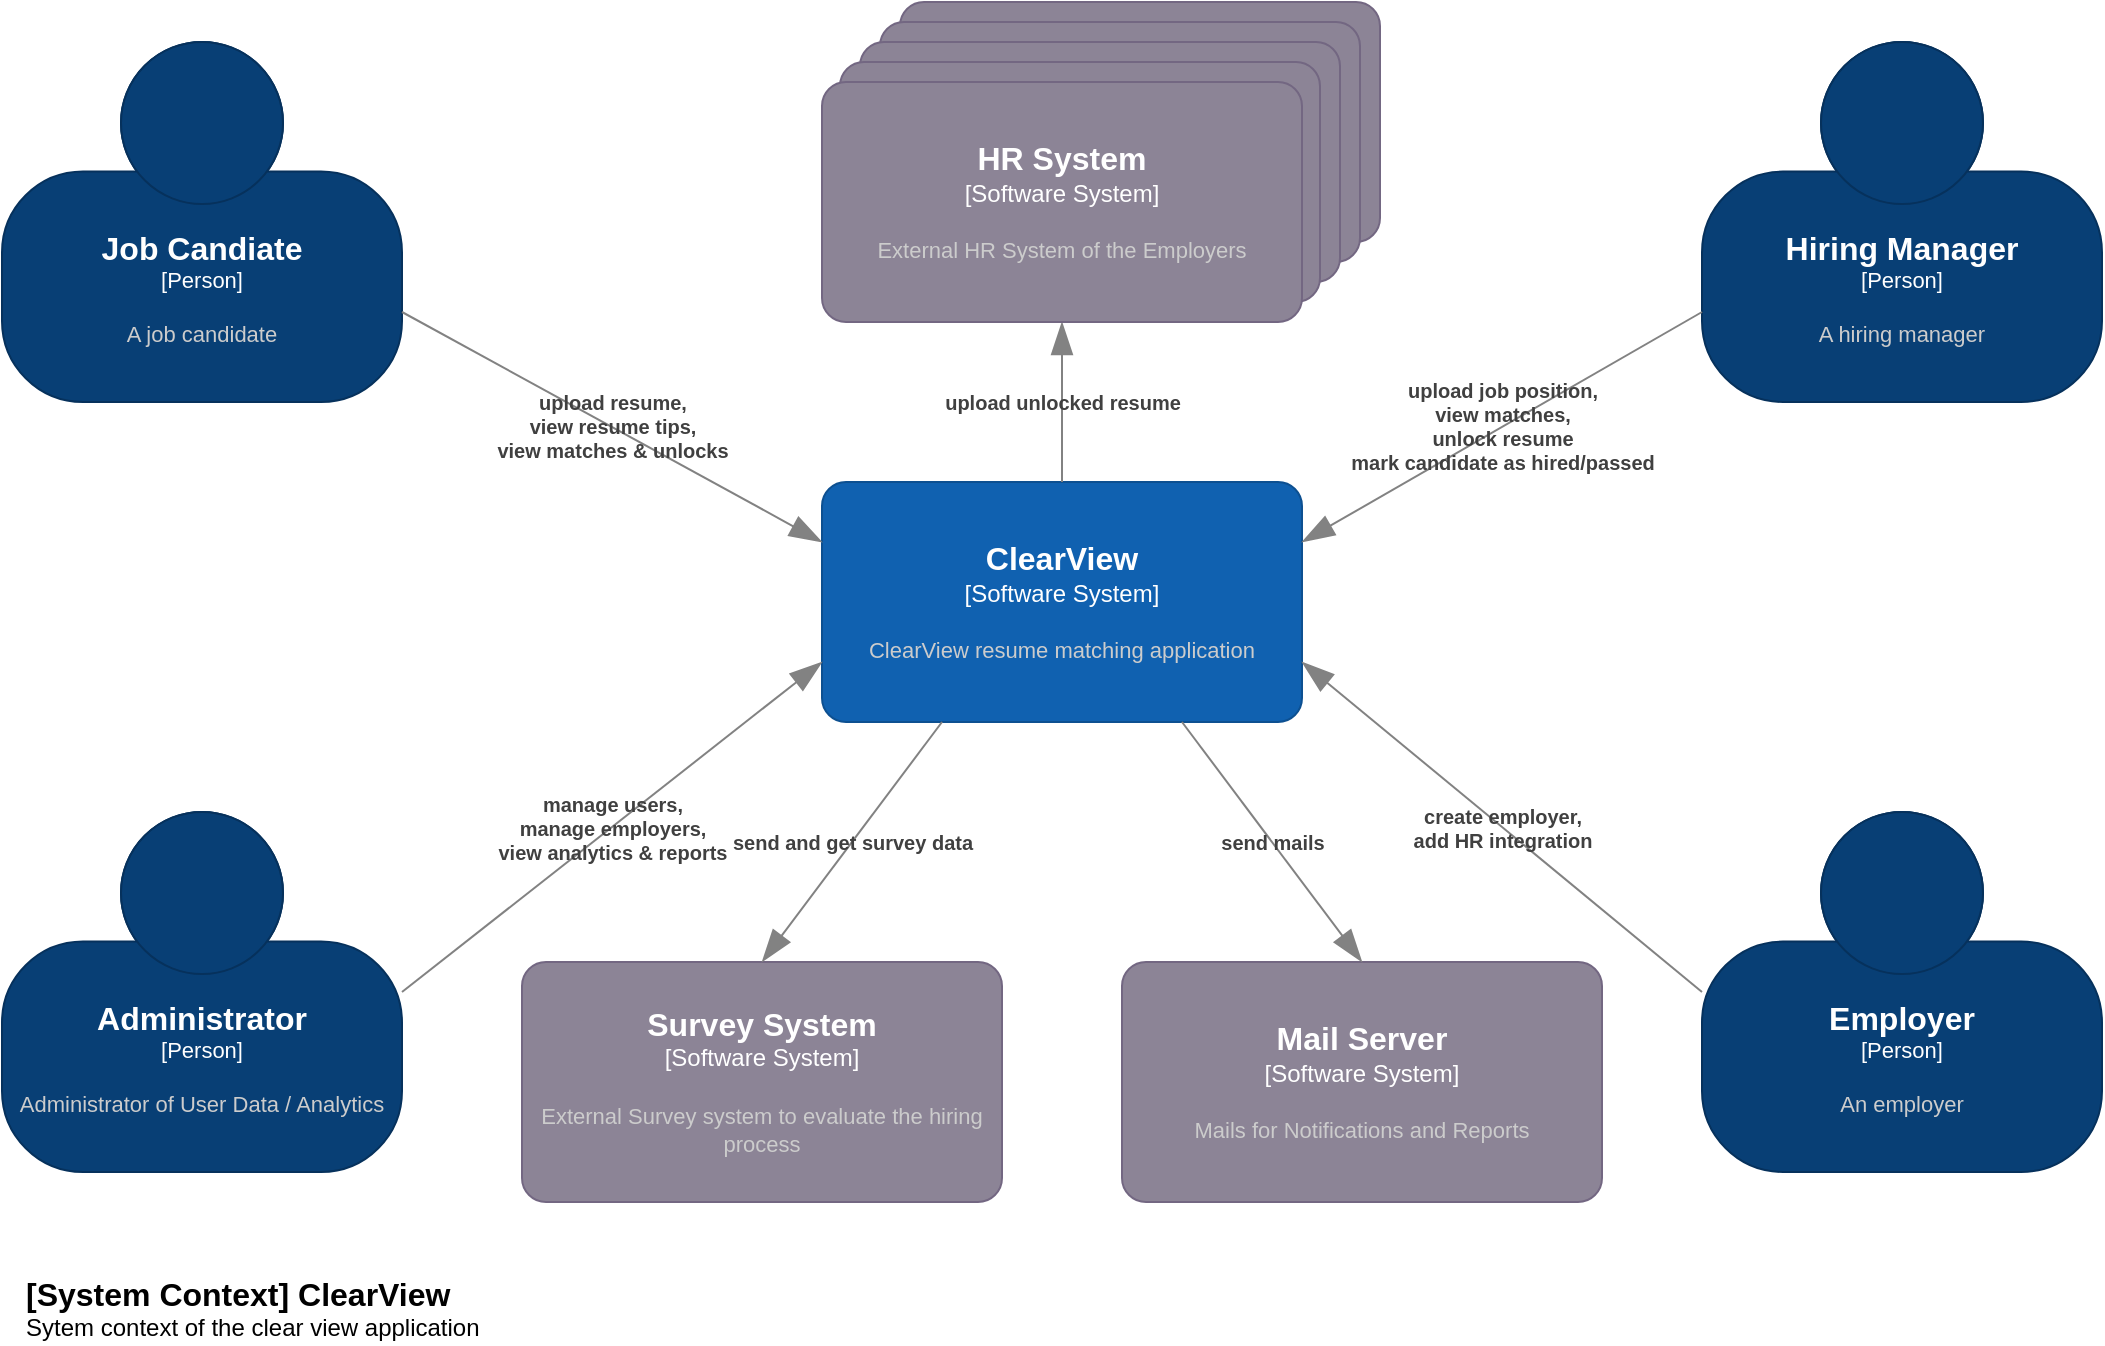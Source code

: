 <mxfile>
    <diagram name="C1-Context" id="orKJ-bLmCY92PbJSKMdl">
        <mxGraphModel dx="2563" dy="964" grid="1" gridSize="10" guides="1" tooltips="1" connect="1" arrows="1" fold="1" page="1" pageScale="1" pageWidth="827" pageHeight="1169" math="0" shadow="0">
            <root>
                <mxCell id="0"/>
                <mxCell id="1" parent="0"/>
                <object placeholders="1" c4Name="HR System" c4Type="Software System" c4Description="External HR System of the Employers" label="&lt;font style=&quot;font-size: 16px&quot;&gt;&lt;b&gt;%c4Name%&lt;/b&gt;&lt;/font&gt;&lt;div&gt;[%c4Type%]&lt;/div&gt;&lt;br&gt;&lt;div&gt;&lt;font style=&quot;font-size: 11px&quot;&gt;&lt;font color=&quot;#cccccc&quot;&gt;%c4Description%&lt;/font&gt;&lt;/div&gt;" id="eFHzzo4pLUdi0ZlvFT-U-2">
                    <mxCell style="rounded=1;whiteSpace=wrap;html=1;labelBackgroundColor=none;fillColor=#8C8496;fontColor=#ffffff;align=center;arcSize=10;strokeColor=#736782;metaEdit=1;resizable=0;points=[[0.25,0,0],[0.5,0,0],[0.75,0,0],[1,0.25,0],[1,0.5,0],[1,0.75,0],[0.75,1,0],[0.5,1,0],[0.25,1,0],[0,0.75,0],[0,0.5,0],[0,0.25,0]];" parent="1" vertex="1">
                        <mxGeometry x="319" width="240" height="120" as="geometry"/>
                    </mxCell>
                </object>
                <object placeholders="1" c4Name="HR System" c4Type="Software System" c4Description="External HR System of the Employers" label="&lt;font style=&quot;font-size: 16px&quot;&gt;&lt;b&gt;%c4Name%&lt;/b&gt;&lt;/font&gt;&lt;div&gt;[%c4Type%]&lt;/div&gt;&lt;br&gt;&lt;div&gt;&lt;font style=&quot;font-size: 11px&quot;&gt;&lt;font color=&quot;#cccccc&quot;&gt;%c4Description%&lt;/font&gt;&lt;/div&gt;" id="eFHzzo4pLUdi0ZlvFT-U-1">
                    <mxCell style="rounded=1;whiteSpace=wrap;html=1;labelBackgroundColor=none;fillColor=#8C8496;fontColor=#ffffff;align=center;arcSize=10;strokeColor=#736782;metaEdit=1;resizable=0;points=[[0.25,0,0],[0.5,0,0],[0.75,0,0],[1,0.25,0],[1,0.5,0],[1,0.75,0],[0.75,1,0],[0.5,1,0],[0.25,1,0],[0,0.75,0],[0,0.5,0],[0,0.25,0]];" parent="1" vertex="1">
                        <mxGeometry x="309" y="10" width="240" height="120" as="geometry"/>
                    </mxCell>
                </object>
                <object placeholders="1" c4Name="Job Candiate" c4Type="Person" c4Description="A job candidate" label="&lt;font style=&quot;font-size: 16px&quot;&gt;&lt;b&gt;%c4Name%&lt;/b&gt;&lt;/font&gt;&lt;div&gt;[%c4Type%]&lt;/div&gt;&lt;br&gt;&lt;div&gt;&lt;font style=&quot;font-size: 11px&quot;&gt;&lt;font color=&quot;#cccccc&quot;&gt;%c4Description%&lt;/font&gt;&lt;/div&gt;" id="pHdfoKUwq0vU1qSrCX2p-1">
                    <mxCell style="html=1;fontSize=11;dashed=0;whiteSpace=wrap;fillColor=#083F75;strokeColor=#06315C;fontColor=#ffffff;shape=mxgraph.c4.person2;align=center;metaEdit=1;points=[[0.5,0,0],[1,0.5,0],[1,0.75,0],[0.75,1,0],[0.5,1,0],[0.25,1,0],[0,0.75,0],[0,0.5,0]];resizable=0;" parent="1" vertex="1">
                        <mxGeometry x="-130" y="20" width="200" height="180" as="geometry"/>
                    </mxCell>
                </object>
                <object placeholders="1" c4Name="Hiring Manager" c4Type="Person" c4Description="A hiring manager" label="&lt;font style=&quot;font-size: 16px&quot;&gt;&lt;b&gt;%c4Name%&lt;/b&gt;&lt;/font&gt;&lt;div&gt;[%c4Type%]&lt;/div&gt;&lt;br&gt;&lt;div&gt;&lt;font style=&quot;font-size: 11px&quot;&gt;&lt;font color=&quot;#cccccc&quot;&gt;%c4Description%&lt;/font&gt;&lt;/div&gt;" id="pHdfoKUwq0vU1qSrCX2p-2">
                    <mxCell style="html=1;fontSize=11;dashed=0;whiteSpace=wrap;fillColor=#083F75;strokeColor=#06315C;fontColor=#ffffff;shape=mxgraph.c4.person2;align=center;metaEdit=1;points=[[0.5,0,0],[1,0.5,0],[1,0.75,0],[0.75,1,0],[0.5,1,0],[0.25,1,0],[0,0.75,0],[0,0.5,0]];resizable=0;" parent="1" vertex="1">
                        <mxGeometry x="720" y="20" width="200" height="180" as="geometry"/>
                    </mxCell>
                </object>
                <object placeholders="1" c4Name="HR System" c4Type="Software System" c4Description="External HR System of the Employers" label="&lt;font style=&quot;font-size: 16px&quot;&gt;&lt;b&gt;%c4Name%&lt;/b&gt;&lt;/font&gt;&lt;div&gt;[%c4Type%]&lt;/div&gt;&lt;br&gt;&lt;div&gt;&lt;font style=&quot;font-size: 11px&quot;&gt;&lt;font color=&quot;#cccccc&quot;&gt;%c4Description%&lt;/font&gt;&lt;/div&gt;" id="pHdfoKUwq0vU1qSrCX2p-3">
                    <mxCell style="rounded=1;whiteSpace=wrap;html=1;labelBackgroundColor=none;fillColor=#8C8496;fontColor=#ffffff;align=center;arcSize=10;strokeColor=#736782;metaEdit=1;resizable=0;points=[[0.25,0,0],[0.5,0,0],[0.75,0,0],[1,0.25,0],[1,0.5,0],[1,0.75,0],[0.75,1,0],[0.5,1,0],[0.25,1,0],[0,0.75,0],[0,0.5,0],[0,0.25,0]];" parent="1" vertex="1">
                        <mxGeometry x="299" y="20" width="240" height="120" as="geometry"/>
                    </mxCell>
                </object>
                <object placeholders="1" c4Name="Administrator" c4Type="Person" c4Description="Administrator of User Data / Analytics" label="&lt;font style=&quot;font-size: 16px&quot;&gt;&lt;b&gt;%c4Name%&lt;/b&gt;&lt;/font&gt;&lt;div&gt;[%c4Type%]&lt;/div&gt;&lt;br&gt;&lt;div&gt;&lt;font style=&quot;font-size: 11px&quot;&gt;&lt;font color=&quot;#cccccc&quot;&gt;%c4Description%&lt;/font&gt;&lt;/div&gt;" id="pHdfoKUwq0vU1qSrCX2p-4">
                    <mxCell style="html=1;fontSize=11;dashed=0;whiteSpace=wrap;fillColor=#083F75;strokeColor=#06315C;fontColor=#ffffff;shape=mxgraph.c4.person2;align=center;metaEdit=1;points=[[0.5,0,0],[1,0.5,0],[1,0.75,0],[0.75,1,0],[0.5,1,0],[0.25,1,0],[0,0.75,0],[0,0.5,0]];resizable=0;" parent="1" vertex="1">
                        <mxGeometry x="-130" y="405" width="200" height="180" as="geometry"/>
                    </mxCell>
                </object>
                <object placeholders="1" c4Name="ClearView" c4Type="Software System" c4Description="ClearView resume matching application" label="&lt;font style=&quot;font-size: 16px&quot;&gt;&lt;b&gt;%c4Name%&lt;/b&gt;&lt;/font&gt;&lt;div&gt;[%c4Type%]&lt;/div&gt;&lt;br&gt;&lt;div&gt;&lt;font style=&quot;font-size: 11px&quot;&gt;&lt;font color=&quot;#cccccc&quot;&gt;%c4Description%&lt;/font&gt;&lt;/div&gt;" id="pHdfoKUwq0vU1qSrCX2p-5">
                    <mxCell style="rounded=1;whiteSpace=wrap;html=1;labelBackgroundColor=none;fillColor=#1061B0;fontColor=#ffffff;align=center;arcSize=10;strokeColor=#0D5091;metaEdit=1;resizable=0;points=[[0.25,0,0],[0.5,0,0],[0.75,0,0],[1,0.25,0],[1,0.5,0],[1,0.75,0],[0.75,1,0],[0.5,1,0],[0.25,1,0],[0,0.75,0],[0,0.5,0],[0,0.25,0]];" parent="1" vertex="1">
                        <mxGeometry x="280" y="240" width="240" height="120" as="geometry"/>
                    </mxCell>
                </object>
                <object placeholders="1" c4Name="[System Context] ClearView" c4Type="ContainerScopeBoundary" c4Description="Sytem context of the clear view application" label="&lt;font style=&quot;font-size: 16px&quot;&gt;&lt;b&gt;&lt;div style=&quot;text-align: left&quot;&gt;%c4Name%&lt;/div&gt;&lt;/b&gt;&lt;/font&gt;&lt;div style=&quot;text-align: left&quot;&gt;%c4Description%&lt;/div&gt;" id="pHdfoKUwq0vU1qSrCX2p-7">
                    <mxCell style="text;html=1;strokeColor=none;fillColor=none;align=left;verticalAlign=top;whiteSpace=wrap;rounded=0;metaEdit=1;allowArrows=0;resizable=1;rotatable=0;connectable=0;recursiveResize=0;expand=0;pointerEvents=0;points=[[0.25,0,0],[0.5,0,0],[0.75,0,0],[1,0.25,0],[1,0.5,0],[1,0.75,0],[0.75,1,0],[0.5,1,0],[0.25,1,0],[0,0.75,0],[0,0.5,0],[0,0.25,0]];" parent="1" vertex="1">
                        <mxGeometry x="-120" y="630" width="260" height="40" as="geometry"/>
                    </mxCell>
                </object>
                <object placeholders="1" c4Type="Relationship" c4Description="upload resume,&#10;view resume tips,&#10;view matches &amp; unlocks" label="&lt;div style=&quot;text-align: left&quot;&gt;&lt;div style=&quot;text-align: center&quot;&gt;&lt;b&gt;%c4Description%&lt;/b&gt;&lt;/div&gt;&lt;/div&gt;" id="pHdfoKUwq0vU1qSrCX2p-8">
                    <mxCell style="endArrow=blockThin;html=1;fontSize=10;fontColor=#404040;strokeWidth=1;endFill=1;strokeColor=#828282;elbow=vertical;metaEdit=1;endSize=14;startSize=14;jumpStyle=arc;jumpSize=16;rounded=0;entryX=0;entryY=0.25;entryDx=0;entryDy=0;entryPerimeter=0;labelBackgroundColor=none;exitX=1;exitY=0.75;exitDx=0;exitDy=0;exitPerimeter=0;" parent="1" source="pHdfoKUwq0vU1qSrCX2p-1" target="pHdfoKUwq0vU1qSrCX2p-5" edge="1">
                        <mxGeometry width="240" relative="1" as="geometry">
                            <mxPoint x="230" y="160" as="sourcePoint"/>
                            <mxPoint x="470" y="160" as="targetPoint"/>
                        </mxGeometry>
                    </mxCell>
                </object>
                <object placeholders="1" c4Type="Relationship" c4Description="manage users,&#10;manage employers,&#10;view analytics &amp; reports" label="&lt;div style=&quot;text-align: left&quot;&gt;&lt;div style=&quot;text-align: center&quot;&gt;&lt;b&gt;%c4Description%&lt;/b&gt;&lt;/div&gt;&lt;/div&gt;" id="pHdfoKUwq0vU1qSrCX2p-10">
                    <mxCell style="endArrow=blockThin;html=1;fontSize=10;fontColor=#404040;strokeWidth=1;endFill=1;strokeColor=#828282;elbow=vertical;metaEdit=1;endSize=14;startSize=14;jumpStyle=arc;jumpSize=16;rounded=0;entryX=0;entryY=0.75;entryDx=0;entryDy=0;entryPerimeter=0;labelBackgroundColor=none;exitX=1;exitY=0.5;exitDx=0;exitDy=0;exitPerimeter=0;" parent="1" source="pHdfoKUwq0vU1qSrCX2p-4" target="pHdfoKUwq0vU1qSrCX2p-5" edge="1">
                        <mxGeometry width="240" relative="1" as="geometry">
                            <mxPoint x="210" y="185" as="sourcePoint"/>
                            <mxPoint x="310" y="290" as="targetPoint"/>
                        </mxGeometry>
                    </mxCell>
                </object>
                <object placeholders="1" c4Type="Relationship" c4Description="upload unlocked resume" label="&lt;div style=&quot;text-align: left&quot;&gt;&lt;div style=&quot;text-align: center&quot;&gt;&lt;b&gt;%c4Description%&lt;/b&gt;&lt;/div&gt;&lt;/div&gt;" id="pHdfoKUwq0vU1qSrCX2p-11">
                    <mxCell style="endArrow=blockThin;html=1;fontSize=10;fontColor=#404040;strokeWidth=1;endFill=1;strokeColor=#828282;elbow=vertical;metaEdit=1;endSize=14;startSize=14;jumpStyle=arc;jumpSize=16;rounded=0;labelBackgroundColor=none;exitX=0.5;exitY=0;exitDx=0;exitDy=0;exitPerimeter=0;entryX=0.5;entryY=1;entryDx=0;entryDy=0;entryPerimeter=0;" parent="1" source="pHdfoKUwq0vU1qSrCX2p-5" edge="1" target="WZL32aFv-CVRCyuof7WM-3">
                        <mxGeometry width="240" relative="1" as="geometry">
                            <mxPoint x="400" y="230" as="sourcePoint"/>
                            <mxPoint x="400" y="460" as="targetPoint"/>
                        </mxGeometry>
                    </mxCell>
                </object>
                <object placeholders="1" c4Type="Relationship" c4Description="upload job position,&#10;view matches,&#10;unlock resume&#10;mark candidate as hired/passed" label="&lt;div style=&quot;text-align: left&quot;&gt;&lt;div style=&quot;text-align: center&quot;&gt;&lt;b&gt;%c4Description%&lt;/b&gt;&lt;/div&gt;&lt;/div&gt;" id="pHdfoKUwq0vU1qSrCX2p-13">
                    <mxCell style="endArrow=blockThin;html=1;fontSize=10;fontColor=#404040;strokeWidth=1;endFill=1;strokeColor=#828282;elbow=vertical;metaEdit=1;endSize=14;startSize=14;jumpStyle=arc;jumpSize=16;rounded=0;entryX=1;entryY=0.25;entryDx=0;entryDy=0;entryPerimeter=0;labelBackgroundColor=none;exitX=0;exitY=0.75;exitDx=0;exitDy=0;exitPerimeter=0;" parent="1" source="pHdfoKUwq0vU1qSrCX2p-2" target="pHdfoKUwq0vU1qSrCX2p-5" edge="1">
                        <mxGeometry x="-0.003" width="240" relative="1" as="geometry">
                            <mxPoint x="590" y="120" as="sourcePoint"/>
                            <mxPoint x="750" y="235" as="targetPoint"/>
                            <mxPoint as="offset"/>
                        </mxGeometry>
                    </mxCell>
                </object>
                <object placeholders="1" c4Name="Employer" c4Type="Person" c4Description="An employer" label="&lt;font style=&quot;font-size: 16px&quot;&gt;&lt;b&gt;%c4Name%&lt;/b&gt;&lt;/font&gt;&lt;div&gt;[%c4Type%]&lt;/div&gt;&lt;br&gt;&lt;div&gt;&lt;font style=&quot;font-size: 11px&quot;&gt;&lt;font color=&quot;#cccccc&quot;&gt;%c4Description%&lt;/font&gt;&lt;/div&gt;" id="vdC94wSxdBIolmWF9ASB-1">
                    <mxCell style="html=1;fontSize=11;dashed=0;whiteSpace=wrap;fillColor=#083F75;strokeColor=#06315C;fontColor=#ffffff;shape=mxgraph.c4.person2;align=center;metaEdit=1;points=[[0.5,0,0],[1,0.5,0],[1,0.75,0],[0.75,1,0],[0.5,1,0],[0.25,1,0],[0,0.75,0],[0,0.5,0]];resizable=0;" parent="1" vertex="1">
                        <mxGeometry x="720" y="405" width="200" height="180" as="geometry"/>
                    </mxCell>
                </object>
                <object placeholders="1" c4Type="Relationship" c4Description="create employer,&#10;add HR integration" label="&lt;div style=&quot;text-align: left&quot;&gt;&lt;div style=&quot;text-align: center&quot;&gt;&lt;b&gt;%c4Description%&lt;/b&gt;&lt;/div&gt;&lt;/div&gt;" id="vdC94wSxdBIolmWF9ASB-2">
                    <mxCell style="endArrow=blockThin;html=1;fontSize=10;fontColor=#404040;strokeWidth=1;endFill=1;strokeColor=#828282;elbow=vertical;metaEdit=1;endSize=14;startSize=14;jumpStyle=arc;jumpSize=16;rounded=0;entryX=1;entryY=0.75;entryDx=0;entryDy=0;entryPerimeter=0;labelBackgroundColor=none;exitX=0;exitY=0.5;exitDx=0;exitDy=0;exitPerimeter=0;" parent="1" source="vdC94wSxdBIolmWF9ASB-1" target="pHdfoKUwq0vU1qSrCX2p-5" edge="1">
                        <mxGeometry x="-0.003" width="240" relative="1" as="geometry">
                            <mxPoint x="700" y="235" as="sourcePoint"/>
                            <mxPoint x="530" y="280" as="targetPoint"/>
                            <mxPoint as="offset"/>
                        </mxGeometry>
                    </mxCell>
                </object>
                <object placeholders="1" c4Name="HR System" c4Type="Software System" c4Description="External HR System of the Employers" label="&lt;font style=&quot;font-size: 16px&quot;&gt;&lt;b&gt;%c4Name%&lt;/b&gt;&lt;/font&gt;&lt;div&gt;[%c4Type%]&lt;/div&gt;&lt;br&gt;&lt;div&gt;&lt;font style=&quot;font-size: 11px&quot;&gt;&lt;font color=&quot;#cccccc&quot;&gt;%c4Description%&lt;/font&gt;&lt;/div&gt;" id="WZL32aFv-CVRCyuof7WM-1">
                    <mxCell style="rounded=1;whiteSpace=wrap;html=1;labelBackgroundColor=none;fillColor=#8C8496;fontColor=#ffffff;align=center;arcSize=10;strokeColor=#736782;metaEdit=1;resizable=0;points=[[0.25,0,0],[0.5,0,0],[0.75,0,0],[1,0.25,0],[1,0.5,0],[1,0.75,0],[0.75,1,0],[0.5,1,0],[0.25,1,0],[0,0.75,0],[0,0.5,0],[0,0.25,0]];" vertex="1" parent="1">
                        <mxGeometry x="289" y="30" width="240" height="120" as="geometry"/>
                    </mxCell>
                </object>
                <object placeholders="1" c4Name="Mail Server" c4Type="Software System" c4Description="Mails for Notifications and Reports" label="&lt;font style=&quot;font-size: 16px&quot;&gt;&lt;b&gt;%c4Name%&lt;/b&gt;&lt;/font&gt;&lt;div&gt;[%c4Type%]&lt;/div&gt;&lt;br&gt;&lt;div&gt;&lt;font style=&quot;font-size: 11px&quot;&gt;&lt;font color=&quot;#cccccc&quot;&gt;%c4Description%&lt;/font&gt;&lt;/div&gt;" id="WZL32aFv-CVRCyuof7WM-2">
                    <mxCell style="rounded=1;whiteSpace=wrap;html=1;labelBackgroundColor=none;fillColor=#8C8496;fontColor=#ffffff;align=center;arcSize=10;strokeColor=#736782;metaEdit=1;resizable=0;points=[[0.25,0,0],[0.5,0,0],[0.75,0,0],[1,0.25,0],[1,0.5,0],[1,0.75,0],[0.75,1,0],[0.5,1,0],[0.25,1,0],[0,0.75,0],[0,0.5,0],[0,0.25,0]];" vertex="1" parent="1">
                        <mxGeometry x="430" y="480" width="240" height="120" as="geometry"/>
                    </mxCell>
                </object>
                <object placeholders="1" c4Name="HR System" c4Type="Software System" c4Description="External HR System of the Employers" label="&lt;font style=&quot;font-size: 16px&quot;&gt;&lt;b&gt;%c4Name%&lt;/b&gt;&lt;/font&gt;&lt;div&gt;[%c4Type%]&lt;/div&gt;&lt;br&gt;&lt;div&gt;&lt;font style=&quot;font-size: 11px&quot;&gt;&lt;font color=&quot;#cccccc&quot;&gt;%c4Description%&lt;/font&gt;&lt;/div&gt;" id="WZL32aFv-CVRCyuof7WM-3">
                    <mxCell style="rounded=1;whiteSpace=wrap;html=1;labelBackgroundColor=none;fillColor=#8C8496;fontColor=#ffffff;align=center;arcSize=10;strokeColor=#736782;metaEdit=1;resizable=0;points=[[0.25,0,0],[0.5,0,0],[0.75,0,0],[1,0.25,0],[1,0.5,0],[1,0.75,0],[0.75,1,0],[0.5,1,0],[0.25,1,0],[0,0.75,0],[0,0.5,0],[0,0.25,0]];" vertex="1" parent="1">
                        <mxGeometry x="280" y="40" width="240" height="120" as="geometry"/>
                    </mxCell>
                </object>
                <object placeholders="1" c4Type="Relationship" c4Description="send mails" label="&lt;div style=&quot;text-align: left&quot;&gt;&lt;div style=&quot;text-align: center&quot;&gt;&lt;b&gt;%c4Description%&lt;/b&gt;&lt;/div&gt;&lt;/div&gt;" id="WZL32aFv-CVRCyuof7WM-7">
                    <mxCell style="endArrow=blockThin;html=1;fontSize=10;fontColor=#404040;strokeWidth=1;endFill=1;strokeColor=#828282;elbow=vertical;metaEdit=1;endSize=14;startSize=14;jumpStyle=arc;jumpSize=16;rounded=0;labelBackgroundColor=none;entryX=0.5;entryY=0;entryDx=0;entryDy=0;entryPerimeter=0;" edge="1" parent="1" target="WZL32aFv-CVRCyuof7WM-2">
                        <mxGeometry width="240" relative="1" as="geometry">
                            <mxPoint x="460" y="360" as="sourcePoint"/>
                            <mxPoint x="410" y="170" as="targetPoint"/>
                        </mxGeometry>
                    </mxCell>
                </object>
                <object placeholders="1" c4Name="Survey System" c4Type="Software System" c4Description="External Survey system to evaluate the hiring process" label="&lt;font style=&quot;font-size: 16px&quot;&gt;&lt;b&gt;%c4Name%&lt;/b&gt;&lt;/font&gt;&lt;div&gt;[%c4Type%]&lt;/div&gt;&lt;br&gt;&lt;div&gt;&lt;font style=&quot;font-size: 11px&quot;&gt;&lt;font color=&quot;#cccccc&quot;&gt;%c4Description%&lt;/font&gt;&lt;/div&gt;" id="WZL32aFv-CVRCyuof7WM-8">
                    <mxCell style="rounded=1;whiteSpace=wrap;html=1;labelBackgroundColor=none;fillColor=#8C8496;fontColor=#ffffff;align=center;arcSize=10;strokeColor=#736782;metaEdit=1;resizable=0;points=[[0.25,0,0],[0.5,0,0],[0.75,0,0],[1,0.25,0],[1,0.5,0],[1,0.75,0],[0.75,1,0],[0.5,1,0],[0.25,1,0],[0,0.75,0],[0,0.5,0],[0,0.25,0]];" vertex="1" parent="1">
                        <mxGeometry x="130" y="480" width="240" height="120" as="geometry"/>
                    </mxCell>
                </object>
                <object placeholders="1" c4Type="Relationship" c4Description="send and get survey data" label="&lt;div style=&quot;text-align: left&quot;&gt;&lt;div style=&quot;text-align: center&quot;&gt;&lt;b&gt;%c4Description%&lt;/b&gt;&lt;/div&gt;&lt;/div&gt;" id="WZL32aFv-CVRCyuof7WM-9">
                    <mxCell style="endArrow=blockThin;html=1;fontSize=10;fontColor=#404040;strokeWidth=1;endFill=1;strokeColor=#828282;elbow=vertical;metaEdit=1;endSize=14;startSize=14;jumpStyle=arc;jumpSize=16;rounded=0;labelBackgroundColor=none;entryX=0.5;entryY=0;entryDx=0;entryDy=0;entryPerimeter=0;exitX=0.25;exitY=1;exitDx=0;exitDy=0;exitPerimeter=0;" edge="1" parent="1" source="pHdfoKUwq0vU1qSrCX2p-5" target="WZL32aFv-CVRCyuof7WM-8">
                        <mxGeometry width="240" relative="1" as="geometry">
                            <mxPoint x="470" y="370" as="sourcePoint"/>
                            <mxPoint x="560" y="490" as="targetPoint"/>
                        </mxGeometry>
                    </mxCell>
                </object>
            </root>
        </mxGraphModel>
    </diagram>
    <diagram id="mYGjheBMODemxUTCqKiq" name="C2-Container">
        <mxGraphModel dx="1794" dy="1391" grid="1" gridSize="10" guides="1" tooltips="1" connect="1" arrows="1" fold="1" page="1" pageScale="1" pageWidth="827" pageHeight="1169" math="0" shadow="0">
            <root>
                <mxCell id="0"/>
                <mxCell id="1" parent="0"/>
                <object placeholders="1" c4Name="Billing" c4Type="Container" c4Technology="Service" c4Description="Billing and Payment" label="&lt;font style=&quot;font-size: 16px&quot;&gt;&lt;b&gt;%c4Name%&lt;/b&gt;&lt;/font&gt;&lt;div&gt;[%c4Type%: %c4Technology%]&lt;/div&gt;&lt;br&gt;&lt;div&gt;&lt;font style=&quot;font-size: 11px&quot;&gt;&lt;font color=&quot;#E6E6E6&quot;&gt;%c4Description%&lt;/font&gt;&lt;/div&gt;" id="Pf-UJprrsjSXCaqhXQQK-1">
                    <mxCell style="rounded=1;whiteSpace=wrap;html=1;fontSize=11;labelBackgroundColor=none;fillColor=#23A2D9;fontColor=#ffffff;align=center;arcSize=10;strokeColor=#0E7DAD;metaEdit=1;resizable=0;points=[[0.25,0,0],[0.5,0,0],[0.75,0,0],[1,0.25,0],[1,0.5,0],[1,0.75,0],[0.75,1,0],[0.5,1,0],[0.25,1,0],[0,0.75,0],[0,0.5,0],[0,0.25,0]];" vertex="1" parent="1">
                        <mxGeometry x="150" y="110" width="240" height="120" as="geometry"/>
                    </mxCell>
                </object>
                <object placeholders="1" c4Name="Matching" c4Type="Container" c4Technology="TODO" c4Description="Matching of stories and job positions" label="&lt;font style=&quot;font-size: 16px&quot;&gt;&lt;b&gt;%c4Name%&lt;/b&gt;&lt;/font&gt;&lt;div&gt;[%c4Type%: %c4Technology%]&lt;/div&gt;&lt;br&gt;&lt;div&gt;&lt;font style=&quot;font-size: 11px&quot;&gt;&lt;font color=&quot;#E6E6E6&quot;&gt;%c4Description%&lt;/font&gt;&lt;/div&gt;" id="Pf-UJprrsjSXCaqhXQQK-2">
                    <mxCell style="rounded=1;whiteSpace=wrap;html=1;fontSize=11;labelBackgroundColor=none;fillColor=#23A2D9;fontColor=#ffffff;align=center;arcSize=10;strokeColor=#0E7DAD;metaEdit=1;resizable=0;points=[[0.25,0,0],[0.5,0,0],[0.75,0,0],[1,0.25,0],[1,0.5,0],[1,0.75,0],[0.75,1,0],[0.5,1,0],[0.25,1,0],[0,0.75,0],[0,0.5,0],[0,0.25,0]];" vertex="1" parent="1">
                        <mxGeometry x="510" y="250" width="240" height="120" as="geometry"/>
                    </mxCell>
                </object>
                <object placeholders="1" c4Name="ClearView" c4Type="SystemScopeBoundary" c4Application="Software System" label="&lt;font style=&quot;font-size: 16px&quot;&gt;&lt;b&gt;&lt;div style=&quot;text-align: left&quot;&gt;%c4Name%&lt;/div&gt;&lt;/b&gt;&lt;/font&gt;&lt;div style=&quot;text-align: left&quot;&gt;[%c4Application%]&lt;/div&gt;" id="Pf-UJprrsjSXCaqhXQQK-3">
                    <mxCell style="rounded=1;fontSize=11;whiteSpace=wrap;html=1;dashed=1;arcSize=20;fillColor=none;strokeColor=#666666;fontColor=#333333;labelBackgroundColor=none;align=left;verticalAlign=bottom;labelBorderColor=none;spacingTop=0;spacing=10;dashPattern=8 4;metaEdit=1;rotatable=0;perimeter=rectanglePerimeter;noLabel=0;labelPadding=0;allowArrows=0;connectable=0;expand=0;recursiveResize=0;editable=1;pointerEvents=0;absoluteArcSize=1;points=[[0.25,0,0],[0.5,0,0],[0.75,0,0],[1,0.25,0],[1,0.5,0],[1,0.75,0],[0.75,1,0],[0.5,1,0],[0.25,1,0],[0,0.75,0],[0,0.5,0],[0,0.25,0]];" vertex="1" parent="1">
                        <mxGeometry x="174" y="410" width="466" height="190" as="geometry"/>
                    </mxCell>
                </object>
                <object placeholders="1" c4Name="HR Integration" c4Type="Container" c4Technology="TODO" c4Description="Integrates with HR Systems" label="&lt;font style=&quot;font-size: 16px&quot;&gt;&lt;b&gt;%c4Name%&lt;/b&gt;&lt;/font&gt;&lt;div&gt;[%c4Type%: %c4Technology%]&lt;/div&gt;&lt;br&gt;&lt;div&gt;&lt;font style=&quot;font-size: 11px&quot;&gt;&lt;font color=&quot;#E6E6E6&quot;&gt;%c4Description%&lt;/font&gt;&lt;/div&gt;" id="Pf-UJprrsjSXCaqhXQQK-4">
                    <mxCell style="rounded=1;whiteSpace=wrap;html=1;fontSize=11;labelBackgroundColor=none;fillColor=#23A2D9;fontColor=#ffffff;align=center;arcSize=10;strokeColor=#0E7DAD;metaEdit=1;resizable=0;points=[[0.25,0,0],[0.5,0,0],[0.75,0,0],[1,0.25,0],[1,0.5,0],[1,0.75,0],[0.75,1,0],[0.5,1,0],[0.25,1,0],[0,0.75,0],[0,0.5,0],[0,0.25,0]];" vertex="1" parent="1">
                        <mxGeometry x="510" y="390" width="240" height="120" as="geometry"/>
                    </mxCell>
                </object>
                <object placeholders="1" c4Name="HR System" c4Type="Software System" c4Description="External HR System of the Employers" label="&lt;font style=&quot;font-size: 16px&quot;&gt;&lt;b&gt;%c4Name%&lt;/b&gt;&lt;/font&gt;&lt;div&gt;[%c4Type%]&lt;/div&gt;&lt;br&gt;&lt;div&gt;&lt;font style=&quot;font-size: 11px&quot;&gt;&lt;font color=&quot;#cccccc&quot;&gt;%c4Description%&lt;/font&gt;&lt;/div&gt;" id="PNSvYc6wAtNE-jsTlT_9-1">
                    <mxCell style="rounded=1;whiteSpace=wrap;html=1;labelBackgroundColor=none;fillColor=#8C8496;fontColor=#ffffff;align=center;arcSize=10;strokeColor=#736782;metaEdit=1;resizable=0;points=[[0.25,0,0],[0.5,0,0],[0.75,0,0],[1,0.25,0],[1,0.5,0],[1,0.75,0],[0.75,1,0],[0.5,1,0],[0.25,1,0],[0,0.75,0],[0,0.5,0],[0,0.25,0]];" vertex="1" parent="1">
                        <mxGeometry x="500" y="590" width="240" height="120" as="geometry"/>
                    </mxCell>
                </object>
                <object placeholders="1" c4Name="[Containers] ClearView" c4Type="ContainerDiagramTitle" c4Description="Shows the interaction of containers" label="&lt;font style=&quot;font-size: 16px&quot;&gt;&lt;b&gt;&lt;div style=&quot;text-align: left&quot;&gt;%c4Name%&lt;/div&gt;&lt;/b&gt;&lt;/font&gt;&lt;div style=&quot;text-align: left&quot;&gt;%c4Description%&lt;/div&gt;" id="PNSvYc6wAtNE-jsTlT_9-2">
                    <mxCell style="text;html=1;strokeColor=none;fillColor=none;align=left;verticalAlign=top;whiteSpace=wrap;rounded=0;metaEdit=1;allowArrows=0;resizable=1;rotatable=0;connectable=0;recursiveResize=0;expand=0;pointerEvents=0;points=[[0.25,0,0],[0.5,0,0],[0.75,0,0],[1,0.25,0],[1,0.5,0],[1,0.75,0],[0.75,1,0],[0.5,1,0],[0.25,1,0],[0,0.75,0],[0,0.5,0],[0,0.25,0]];" vertex="1" parent="1">
                        <mxGeometry x="140" y="670" width="260" height="40" as="geometry"/>
                    </mxCell>
                </object>
                <object c4Name="Container" c4Type="Container" c4Technology="" c4Description="" label="&lt;font style=&quot;font-size: 16px&quot;&gt;&lt;b&gt;%c4Name%&lt;/b&gt;&lt;/font&gt;&lt;div&gt;[%c4Type%: %c4Technology%]&lt;/div&gt;&lt;br&gt;&lt;div&gt;&lt;font style=&quot;font-size: 11px&quot;&gt;&lt;font color=&quot;#E6E6E6&quot;&gt;%c4Description%&lt;/font&gt;&lt;/div&gt;" placeholders="1" id="PNSvYc6wAtNE-jsTlT_9-3">
                    <mxCell style="rounded=1;whiteSpace=wrap;html=1;fontSize=11;labelBackgroundColor=none;fillColor=#23A2D9;fontColor=#ffffff;align=center;arcSize=10;strokeColor=#0E7DAD;metaEdit=1;resizable=0;points=[[0.25,0,0],[0.5,0,0],[0.75,0,0],[1,0.25,0],[1,0.5,0],[1,0.75,0],[0.75,1,0],[0.5,1,0],[0.25,1,0],[0,0.75,0],[0,0.5,0],[0,0.25,0]];" vertex="1" parent="1">
                        <mxGeometry x="150" y="920" width="240" height="120" as="geometry"/>
                    </mxCell>
                </object>
                <object placeholders="1" c4Name="Person name" c4Type="Person" c4Description="Description of person." label="&lt;font style=&quot;font-size: 16px&quot;&gt;&lt;b&gt;%c4Name%&lt;/b&gt;&lt;/font&gt;&lt;div&gt;[%c4Type%]&lt;/div&gt;&lt;br&gt;&lt;div&gt;&lt;font style=&quot;font-size: 11px&quot;&gt;&lt;font color=&quot;#cccccc&quot;&gt;%c4Description%&lt;/font&gt;&lt;/div&gt;" id="PNSvYc6wAtNE-jsTlT_9-4">
                    <mxCell style="html=1;fontSize=11;dashed=0;whiteSpace=wrap;fillColor=#083F75;strokeColor=#06315C;fontColor=#ffffff;shape=mxgraph.c4.person2;align=center;metaEdit=1;points=[[0.5,0,0],[1,0.5,0],[1,0.75,0],[0.75,1,0],[0.5,1,0],[0.25,1,0],[0,0.75,0],[0,0.5,0]];resizable=0;" vertex="1" parent="1">
                        <mxGeometry x="130" y="740" width="200" height="180" as="geometry"/>
                    </mxCell>
                </object>
                <object placeholders="1" c4Type="Relationship" c4Description="synchronous" label="&lt;div style=&quot;text-align: left&quot;&gt;&lt;div style=&quot;text-align: center&quot;&gt;&lt;b&gt;%c4Description%&lt;/b&gt;&lt;/div&gt;" id="4VHBqe1MEzNnF0RKdjSV-1">
                    <mxCell style="endArrow=blockThin;html=1;fontSize=10;fontColor=#404040;strokeWidth=1;endFill=1;strokeColor=#828282;elbow=vertical;metaEdit=1;endSize=14;startSize=14;jumpStyle=arc;jumpSize=16;rounded=0;edgeStyle=orthogonalEdgeStyle;" edge="1" parent="1">
                        <mxGeometry width="240" relative="1" as="geometry">
                            <mxPoint x="130" y="1110" as="sourcePoint"/>
                            <mxPoint x="370" y="1110" as="targetPoint"/>
                        </mxGeometry>
                    </mxCell>
                </object>
                <object placeholders="1" c4Type="Relationship" c4Description="asynchronous" label="&lt;div style=&quot;text-align: left&quot;&gt;&lt;div style=&quot;text-align: center&quot;&gt;&lt;b&gt;%c4Description%&lt;/b&gt;&lt;/div&gt;" id="4VHBqe1MEzNnF0RKdjSV-2">
                    <mxCell style="endArrow=blockThin;html=1;fontSize=10;fontColor=#404040;strokeWidth=1;endFill=1;strokeColor=#828282;elbow=vertical;metaEdit=1;endSize=14;startSize=14;jumpStyle=arc;jumpSize=16;rounded=0;edgeStyle=orthogonalEdgeStyle;dashed=1;" edge="1" parent="1">
                        <mxGeometry width="240" relative="1" as="geometry">
                            <mxPoint x="130" y="1140.0" as="sourcePoint"/>
                            <mxPoint x="370" y="1140.0" as="targetPoint"/>
                        </mxGeometry>
                    </mxCell>
                </object>
                <mxCell id="4VHBqe1MEzNnF0RKdjSV-3" value="&lt;font color=&quot;#000000&quot; style=&quot;font-size: 16px;&quot;&gt;internal calls&lt;/font&gt;" style="text;html=1;strokeColor=none;fillColor=none;align=center;verticalAlign=middle;whiteSpace=wrap;rounded=0;fontSize=36;" vertex="1" parent="1">
                    <mxGeometry x="90" y="1060" width="176" height="30" as="geometry"/>
                </mxCell>
                <object placeholders="1" c4Type="Relationship" c4Description="synchronous" label="&lt;div style=&quot;text-align: left&quot;&gt;&lt;div style=&quot;text-align: center&quot;&gt;&lt;b&gt;%c4Description%&lt;/b&gt;&lt;/div&gt;" id="4VHBqe1MEzNnF0RKdjSV-8">
                    <mxCell style="endArrow=blockThin;html=1;fontSize=10;fontColor=#404040;strokeWidth=1;endFill=1;strokeColor=#6F0000;elbow=vertical;metaEdit=1;endSize=14;startSize=14;jumpStyle=arc;jumpSize=16;rounded=0;edgeStyle=orthogonalEdgeStyle;fillColor=#a20025;" edge="1" parent="1">
                        <mxGeometry width="240" relative="1" as="geometry">
                            <mxPoint x="130" y="1200" as="sourcePoint"/>
                            <mxPoint x="370" y="1200" as="targetPoint"/>
                        </mxGeometry>
                    </mxCell>
                </object>
                <object placeholders="1" c4Type="Relationship" c4Description="asynchronous" label="&lt;div style=&quot;text-align: left&quot;&gt;&lt;div style=&quot;text-align: center&quot;&gt;&lt;b&gt;%c4Description%&lt;/b&gt;&lt;/div&gt;" id="4VHBqe1MEzNnF0RKdjSV-9">
                    <mxCell style="endArrow=blockThin;html=1;fontSize=10;fontColor=#404040;strokeWidth=1;endFill=1;strokeColor=#6F0000;elbow=vertical;metaEdit=1;endSize=14;startSize=14;jumpStyle=arc;jumpSize=16;rounded=0;edgeStyle=orthogonalEdgeStyle;dashed=1;fillColor=#a20025;" edge="1" parent="1">
                        <mxGeometry width="240" relative="1" as="geometry">
                            <mxPoint x="130" y="1230.0" as="sourcePoint"/>
                            <mxPoint x="370" y="1230.0" as="targetPoint"/>
                        </mxGeometry>
                    </mxCell>
                </object>
                <mxCell id="4VHBqe1MEzNnF0RKdjSV-10" value="&lt;font&gt;&lt;span style=&quot;font-size: 16px;&quot;&gt;external calls&lt;/span&gt;&lt;/font&gt;" style="text;html=1;align=center;verticalAlign=middle;whiteSpace=wrap;rounded=0;fontSize=36;fillColor=none;fontColor=#6F0000;" vertex="1" parent="1">
                    <mxGeometry x="90" y="1150" width="176" height="30" as="geometry"/>
                </mxCell>
                <object placeholders="1" c4Type="Container" c4Container="Database" c4Technology="" c4Description="" label="&lt;font style=&quot;font-size: 16px&quot;&gt;&lt;b&gt;%c4Type%&lt;/b&gt;&lt;/font&gt;&lt;div&gt;[%c4Container%:&amp;nbsp;%c4Technology%]&lt;/div&gt;&lt;br&gt;&lt;div&gt;&lt;font style=&quot;font-size: 11px&quot;&gt;&lt;font color=&quot;#E6E6E6&quot;&gt;%c4Description%&lt;/font&gt;&lt;/div&gt;" id="4VHBqe1MEzNnF0RKdjSV-12">
                    <mxCell style="shape=cylinder3;size=15;whiteSpace=wrap;html=1;boundedLbl=1;rounded=0;labelBackgroundColor=none;fillColor=#23A2D9;fontSize=12;fontColor=#ffffff;align=center;strokeColor=#0E7DAD;metaEdit=1;points=[[0.5,0,0],[1,0.25,0],[1,0.5,0],[1,0.75,0],[0.5,1,0],[0,0.75,0],[0,0.5,0],[0,0.25,0]];resizable=0;" vertex="1" parent="1">
                        <mxGeometry x="414" y="940" width="240" height="120" as="geometry"/>
                    </mxCell>
                </object>
                <object placeholders="1" c4Type="Container" c4Container="Queue" c4Technology="" c4Description="" label="&lt;font style=&quot;font-size: 16px&quot;&gt;&lt;b&gt;%c4Type%&lt;/b&gt;&lt;/font&gt;&lt;div&gt;[%c4Container%:&amp;nbsp;%c4Technology%]&lt;/div&gt;&lt;br&gt;&lt;div&gt;&lt;font style=&quot;font-size: 11px&quot;&gt;&lt;font color=&quot;#E6E6E6&quot;&gt;%c4Description%&lt;/font&gt;&lt;/div&gt;" id="4VHBqe1MEzNnF0RKdjSV-13">
                    <mxCell style="shape=cylinder3;size=15;direction=south;whiteSpace=wrap;html=1;boundedLbl=1;rounded=0;labelBackgroundColor=none;fillColor=#23A2D9;fontSize=12;fontColor=#ffffff;align=center;strokeColor=#0E7DAD;metaEdit=1;points=[[0.5,0,0],[1,0.25,0],[1,0.5,0],[1,0.75,0],[0.5,1,0],[0,0.75,0],[0,0.5,0],[0,0.25,0]];resizable=0;" vertex="1" parent="1">
                        <mxGeometry x="413" y="800" width="240" height="120" as="geometry"/>
                    </mxCell>
                </object>
                <object placeholders="1" c4Name="External system" c4Type="Software System" c4Description="" label="&lt;font style=&quot;font-size: 16px&quot;&gt;&lt;b&gt;%c4Name%&lt;/b&gt;&lt;/font&gt;&lt;div&gt;[%c4Type%]&lt;/div&gt;&lt;br&gt;&lt;div&gt;&lt;font style=&quot;font-size: 11px&quot;&gt;&lt;font color=&quot;#cccccc&quot;&gt;%c4Description%&lt;/font&gt;&lt;/div&gt;" id="4VHBqe1MEzNnF0RKdjSV-14">
                    <mxCell style="rounded=1;whiteSpace=wrap;html=1;labelBackgroundColor=none;fillColor=#8C8496;fontColor=#ffffff;align=center;arcSize=10;strokeColor=#736782;metaEdit=1;resizable=0;points=[[0.25,0,0],[0.5,0,0],[0.75,0,0],[1,0.25,0],[1,0.5,0],[1,0.75,0],[0.75,1,0],[0.5,1,0],[0.25,1,0],[0,0.75,0],[0,0.5,0],[0,0.25,0]];fontSize=16;" vertex="1" parent="1">
                        <mxGeometry x="420" y="1080" width="240" height="120" as="geometry"/>
                    </mxCell>
                </object>
                <object placeholders="1" c4Name="Analytics" c4Type="Container" c4Technology="Service" c4Description="Analytics &amp; Reports" label="&lt;font style=&quot;font-size: 16px&quot;&gt;&lt;b&gt;%c4Name%&lt;/b&gt;&lt;/font&gt;&lt;div&gt;[%c4Type%: %c4Technology%]&lt;/div&gt;&lt;br&gt;&lt;div&gt;&lt;font style=&quot;font-size: 11px&quot;&gt;&lt;font color=&quot;#E6E6E6&quot;&gt;%c4Description%&lt;/font&gt;&lt;/div&gt;" id="4VHBqe1MEzNnF0RKdjSV-15">
                    <mxCell style="rounded=1;whiteSpace=wrap;html=1;fontSize=11;labelBackgroundColor=none;fillColor=#23A2D9;fontColor=#ffffff;align=center;arcSize=10;strokeColor=#0E7DAD;metaEdit=1;resizable=0;points=[[0.25,0,0],[0.5,0,0],[0.75,0,0],[1,0.25,0],[1,0.5,0],[1,0.75,0],[0.75,1,0],[0.5,1,0],[0.25,1,0],[0,0.75,0],[0,0.5,0],[0,0.25,0]];" vertex="1" parent="1">
                        <mxGeometry x="150" y="390" width="240" height="120" as="geometry"/>
                    </mxCell>
                </object>
                <object placeholders="1" c4Name="Job candidate" c4Type="Container" c4Technology="Service" c4Description="Job candidate" label="&lt;font style=&quot;font-size: 16px&quot;&gt;&lt;b&gt;%c4Name%&lt;/b&gt;&lt;/font&gt;&lt;div&gt;[%c4Type%: %c4Technology%]&lt;/div&gt;&lt;br&gt;&lt;div&gt;&lt;font style=&quot;font-size: 11px&quot;&gt;&lt;font color=&quot;#E6E6E6&quot;&gt;%c4Description%&lt;/font&gt;&lt;/div&gt;" id="4VHBqe1MEzNnF0RKdjSV-16">
                    <mxCell style="rounded=1;whiteSpace=wrap;html=1;fontSize=11;labelBackgroundColor=none;fillColor=#23A2D9;fontColor=#ffffff;align=center;arcSize=10;strokeColor=#0E7DAD;metaEdit=1;resizable=0;points=[[0.25,0,0],[0.5,0,0],[0.75,0,0],[1,0.25,0],[1,0.5,0],[1,0.75,0],[0.75,1,0],[0.5,1,0],[0.25,1,0],[0,0.75,0],[0,0.5,0],[0,0.25,0]];" vertex="1" parent="1">
                        <mxGeometry x="150" y="250" width="240" height="120" as="geometry"/>
                    </mxCell>
                </object>
                <object placeholders="1" c4Name="Employer" c4Type="Container" c4Technology="Service" c4Description="Employer and job position" label="&lt;font style=&quot;font-size: 16px&quot;&gt;&lt;b&gt;%c4Name%&lt;/b&gt;&lt;/font&gt;&lt;div&gt;[%c4Type%: %c4Technology%]&lt;/div&gt;&lt;br&gt;&lt;div&gt;&lt;font style=&quot;font-size: 11px&quot;&gt;&lt;font color=&quot;#E6E6E6&quot;&gt;%c4Description%&lt;/font&gt;&lt;/div&gt;" id="4VHBqe1MEzNnF0RKdjSV-17">
                    <mxCell style="rounded=1;whiteSpace=wrap;html=1;fontSize=11;labelBackgroundColor=none;fillColor=#23A2D9;fontColor=#ffffff;align=center;arcSize=10;strokeColor=#0E7DAD;metaEdit=1;resizable=0;points=[[0.25,0,0],[0.5,0,0],[0.75,0,0],[1,0.25,0],[1,0.5,0],[1,0.75,0],[0.75,1,0],[0.5,1,0],[0.25,1,0],[0,0.75,0],[0,0.5,0],[0,0.25,0]];" vertex="1" parent="1">
                        <mxGeometry x="510" y="110" width="240" height="120" as="geometry"/>
                    </mxCell>
                </object>
                <mxCell id="6lMgArSFnJRfQb2h0ELF-1" style="edgeStyle=none;html=1;dashed=1;strokeColor=#6F0000;fontSize=16;fontColor=#6F0000;" edge="1" parent="1" source="4VHBqe1MEzNnF0RKdjSV-13" target="4VHBqe1MEzNnF0RKdjSV-13">
                    <mxGeometry relative="1" as="geometry"/>
                </mxCell>
            </root>
        </mxGraphModel>
    </diagram>
    <diagram id="mA9d-vdX0BQJIh1ltm0f" name="C3-HR-Integration">
        <mxGraphModel dx="628" dy="487" grid="1" gridSize="10" guides="1" tooltips="1" connect="1" arrows="1" fold="1" page="1" pageScale="1" pageWidth="827" pageHeight="1169" math="0" shadow="0">
            <root>
                <mxCell id="0"/>
                <mxCell id="1" parent="0"/>
            </root>
        </mxGraphModel>
    </diagram>
    <diagram id="a_NPzQzFEUUsAJpbE68e" name="C3-Matching">
        <mxGraphModel dx="628" dy="487" grid="1" gridSize="10" guides="1" tooltips="1" connect="1" arrows="1" fold="1" page="1" pageScale="1" pageWidth="827" pageHeight="1169" math="0" shadow="0">
            <root>
                <mxCell id="0"/>
                <mxCell id="1" parent="0"/>
            </root>
        </mxGraphModel>
    </diagram>
    <diagram id="MwsCvpulHFufbNqFqZJu" name="C3-Job-Candidate">
        <mxGraphModel dx="628" dy="487" grid="1" gridSize="10" guides="1" tooltips="1" connect="1" arrows="1" fold="1" page="1" pageScale="1" pageWidth="827" pageHeight="1169" math="0" shadow="0">
            <root>
                <mxCell id="0"/>
                <mxCell id="1" parent="0"/>
            </root>
        </mxGraphModel>
    </diagram>
</mxfile>
